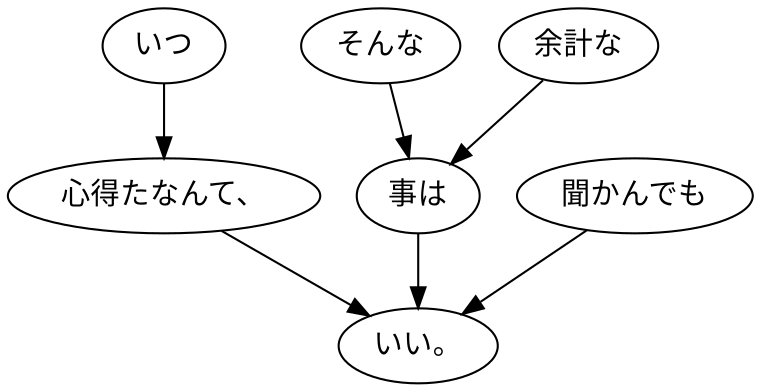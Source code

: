 digraph graph6382 {
	node0 [label="いつ"];
	node1 [label="心得たなんて、"];
	node2 [label="そんな"];
	node3 [label="余計な"];
	node4 [label="事は"];
	node5 [label="聞かんでも"];
	node6 [label="いい。"];
	node0 -> node1;
	node1 -> node6;
	node2 -> node4;
	node3 -> node4;
	node4 -> node6;
	node5 -> node6;
}
